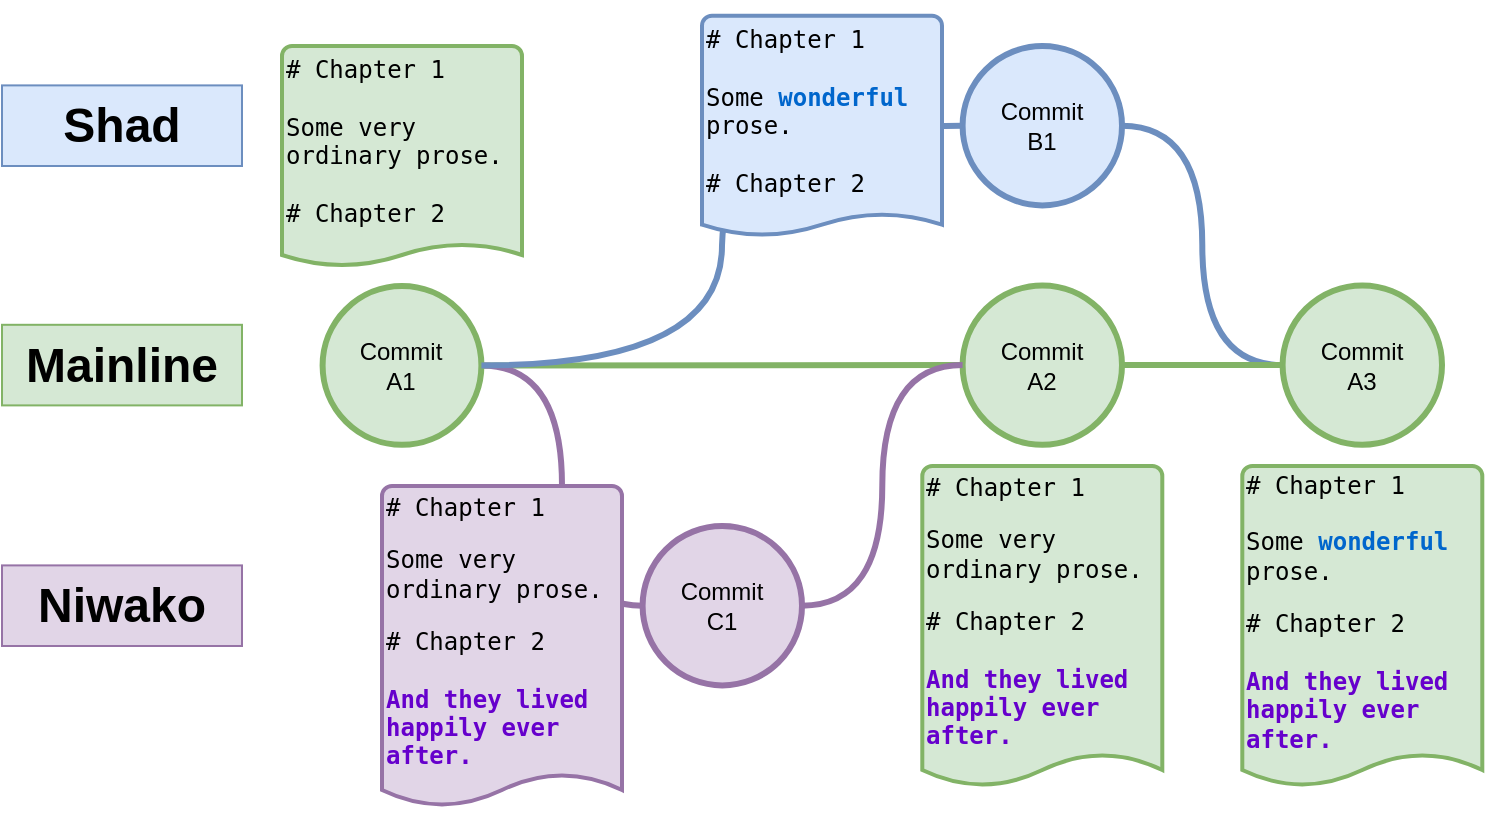 <mxfile version="13.5.1" type="device"><diagram id="1vah80A7K6ktCt1jhF-4" name="Page-1"><mxGraphModel dx="1106" dy="1003" grid="1" gridSize="10" guides="1" tooltips="1" connect="1" arrows="1" fold="1" page="1" pageScale="1" pageWidth="850" pageHeight="1100" background="#ffffff" math="0" shadow="0"><root><mxCell id="0"/><mxCell id="1" parent="0"/><mxCell id="AOLq6oSWwO3x8kJIN0Np-1" style="rounded=0;orthogonalLoop=1;jettySize=auto;html=1;exitX=1;exitY=0.5;exitDx=0;exitDy=0;entryX=0;entryY=0.5;entryDx=0;entryDy=0;strokeWidth=3;endArrow=none;endFill=0;fillColor=#d5e8d4;strokeColor=#82b366;" parent="1" source="AOLq6oSWwO3x8kJIN0Np-3" target="AOLq6oSWwO3x8kJIN0Np-7" edge="1"><mxGeometry relative="1" as="geometry"/></mxCell><mxCell id="AOLq6oSWwO3x8kJIN0Np-2" style="edgeStyle=orthogonalEdgeStyle;rounded=0;orthogonalLoop=1;jettySize=auto;html=1;exitX=1;exitY=0.5;exitDx=0;exitDy=0;entryX=0;entryY=0.5;entryDx=0;entryDy=0;strokeWidth=3;curved=1;endArrow=none;endFill=0;fillColor=#e1d5e7;strokeColor=#9673a6;" parent="1" source="AOLq6oSWwO3x8kJIN0Np-3" target="AOLq6oSWwO3x8kJIN0Np-13" edge="1"><mxGeometry relative="1" as="geometry"/></mxCell><mxCell id="AOLq6oSWwO3x8kJIN0Np-3" value="Commit&lt;br&gt;A1" style="ellipse;whiteSpace=wrap;html=1;aspect=fixed;strokeWidth=3;fillColor=#d5e8d4;strokeColor=#82b366;" parent="1" vertex="1"><mxGeometry x="200.3" y="210" width="79.4" height="79.4" as="geometry"/></mxCell><mxCell id="AOLq6oSWwO3x8kJIN0Np-4" value="Commit&lt;br&gt;B1" style="ellipse;whiteSpace=wrap;html=1;aspect=fixed;strokeWidth=3;fillColor=#dae8fc;strokeColor=#6c8ebf;" parent="1" vertex="1"><mxGeometry x="520.3" y="90" width="79.7" height="79.7" as="geometry"/></mxCell><mxCell id="AOLq6oSWwO3x8kJIN0Np-5" style="edgeStyle=orthogonalEdgeStyle;rounded=0;orthogonalLoop=1;jettySize=auto;html=1;entryX=0;entryY=0.5;entryDx=0;entryDy=0;endArrow=none;endFill=0;strokeColor=#6c8ebf;strokeWidth=3;curved=1;exitX=1;exitY=0.5;exitDx=0;exitDy=0;fillColor=#dae8fc;" parent="1" source="AOLq6oSWwO3x8kJIN0Np-4" target="AOLq6oSWwO3x8kJIN0Np-8" edge="1"><mxGeometry relative="1" as="geometry"><mxPoint x="600" y="129.85" as="sourcePoint"/></mxGeometry></mxCell><mxCell id="AOLq6oSWwO3x8kJIN0Np-6" value="" style="endArrow=none;html=1;strokeWidth=3;entryX=0;entryY=0.5;exitX=1;exitY=0.5;edgeStyle=orthogonalEdgeStyle;curved=1;fillColor=#dae8fc;strokeColor=#6c8ebf;" parent="1" source="AOLq6oSWwO3x8kJIN0Np-3" target="AOLq6oSWwO3x8kJIN0Np-4" edge="1"><mxGeometry width="50" height="50" relative="1" as="geometry"><mxPoint x="250.3" y="219.7" as="sourcePoint"/><mxPoint x="300.3" y="169.7" as="targetPoint"/></mxGeometry></mxCell><mxCell id="AOLq6oSWwO3x8kJIN0Np-7" value="Commit&lt;br&gt;A2" style="ellipse;whiteSpace=wrap;html=1;aspect=fixed;strokeWidth=3;fillColor=#d5e8d4;strokeColor=#82b366;" parent="1" vertex="1"><mxGeometry x="520.3" y="209.7" width="79.7" height="79.7" as="geometry"/></mxCell><mxCell id="AOLq6oSWwO3x8kJIN0Np-8" value="Commit&lt;br&gt;A3" style="ellipse;whiteSpace=wrap;html=1;aspect=fixed;strokeWidth=3;fillColor=#d5e8d4;strokeColor=#82b366;" parent="1" vertex="1"><mxGeometry x="680.3" y="209.7" width="79.7" height="79.7" as="geometry"/></mxCell><mxCell id="AOLq6oSWwO3x8kJIN0Np-9" value="" style="endArrow=none;html=1;entryX=0;entryY=0.5;strokeWidth=3;endFill=0;exitX=1;exitY=0.5;exitDx=0;exitDy=0;fillColor=#d5e8d4;strokeColor=#82b366;" parent="1" source="AOLq6oSWwO3x8kJIN0Np-7" target="AOLq6oSWwO3x8kJIN0Np-8" edge="1"><mxGeometry width="50" height="50" relative="1" as="geometry"><mxPoint x="630.3" y="280" as="sourcePoint"/><mxPoint x="500.6" y="289.4" as="targetPoint"/></mxGeometry></mxCell><mxCell id="AOLq6oSWwO3x8kJIN0Np-12" style="edgeStyle=orthogonalEdgeStyle;curved=1;rounded=0;orthogonalLoop=1;jettySize=auto;html=1;exitX=1;exitY=0.5;exitDx=0;exitDy=0;entryX=0;entryY=0.5;entryDx=0;entryDy=0;endArrow=none;endFill=0;strokeWidth=3;fillColor=#e1d5e7;strokeColor=#9673a6;" parent="1" source="AOLq6oSWwO3x8kJIN0Np-13" target="AOLq6oSWwO3x8kJIN0Np-7" edge="1"><mxGeometry relative="1" as="geometry"/></mxCell><mxCell id="AOLq6oSWwO3x8kJIN0Np-13" value="Commit&lt;br&gt;C1" style="ellipse;whiteSpace=wrap;html=1;aspect=fixed;strokeWidth=3;fillColor=#e1d5e7;strokeColor=#9673a6;" parent="1" vertex="1"><mxGeometry x="360.3" y="330" width="79.7" height="79.7" as="geometry"/></mxCell><mxCell id="AOLq6oSWwO3x8kJIN0Np-14" value="&lt;p style=&quot;line-height: 40%&quot;&gt;&lt;/p&gt;&lt;pre&gt;#&amp;nbsp;Chapter 1&lt;br&gt;&lt;br&gt;Some very&lt;br&gt;ordinary prose.&lt;br&gt;&lt;br&gt;# Chapter 2&lt;br&gt;&lt;br&gt;&lt;/pre&gt;&lt;p&gt;&lt;/p&gt;" style="strokeWidth=2;html=1;shape=mxgraph.flowchart.document2;whiteSpace=wrap;size=0.1;align=left;labelPadding=0;fillColor=#d5e8d4;strokeColor=#82b366;" parent="1" vertex="1"><mxGeometry x="180" y="90" width="120" height="110" as="geometry"/></mxCell><mxCell id="AOLq6oSWwO3x8kJIN0Np-15" value="&lt;p style=&quot;line-height: 40%&quot;&gt;&lt;/p&gt;&lt;pre&gt;#&amp;nbsp;Chapter 1&lt;br&gt;&lt;pre&gt;Some very&lt;br&gt;ordinary prose.&lt;br&gt;&lt;/pre&gt;# Chapter 2&lt;br&gt;&lt;br&gt;&lt;font color=&quot;#6600cc&quot;&gt;&lt;b&gt;And they lived&lt;br&gt;happily ever&lt;br&gt;after.&lt;br&gt;&lt;/b&gt;&lt;/font&gt;&lt;br&gt;&lt;/pre&gt;&lt;p&gt;&lt;/p&gt;" style="strokeWidth=2;html=1;shape=mxgraph.flowchart.document2;whiteSpace=wrap;size=0.1;align=left;labelPadding=0;labelBorderColor=none;fillColor=#e1d5e7;strokeColor=#9673a6;" parent="1" vertex="1"><mxGeometry x="230.0" y="310" width="120" height="160" as="geometry"/></mxCell><mxCell id="AOLq6oSWwO3x8kJIN0Np-16" value="&lt;p style=&quot;line-height: 40%&quot;&gt;&lt;/p&gt;&lt;pre&gt;#&amp;nbsp;Chapter 1&lt;br&gt;&lt;br&gt;Some &lt;b&gt;&lt;font color=&quot;#0066cc&quot;&gt;wonderful&lt;/font&gt;&lt;/b&gt;&lt;br&gt;prose.&lt;br&gt;&lt;br&gt;# Chapter 2&lt;br&gt;&lt;br&gt;&lt;/pre&gt;&lt;p&gt;&lt;/p&gt;" style="strokeWidth=2;html=1;shape=mxgraph.flowchart.document2;whiteSpace=wrap;size=0.1;align=left;labelPadding=0;fillColor=#dae8fc;strokeColor=#6c8ebf;" parent="1" vertex="1"><mxGeometry x="390.0" y="74.85" width="120" height="110" as="geometry"/></mxCell><mxCell id="AOLq6oSWwO3x8kJIN0Np-17" value="&lt;p style=&quot;line-height: 40%&quot;&gt;&lt;/p&gt;&lt;pre&gt;#&amp;nbsp;Chapter 1&lt;br&gt;&lt;pre&gt;Some very&lt;br&gt;ordinary prose.&lt;/pre&gt;# Chapter 2&lt;br&gt;&lt;br&gt;&lt;font color=&quot;#6600cc&quot;&gt;&lt;b&gt;And they lived&lt;br&gt;happily ever&lt;br&gt;after.&lt;/b&gt;&lt;/font&gt;&lt;br&gt;&lt;br&gt;&lt;/pre&gt;&lt;p&gt;&lt;/p&gt;" style="strokeWidth=2;html=1;shape=mxgraph.flowchart.document2;whiteSpace=wrap;size=0.1;align=left;labelPadding=0;fillColor=#d5e8d4;strokeColor=#82b366;" parent="1" vertex="1"><mxGeometry x="500.15" y="300" width="120" height="160" as="geometry"/></mxCell><mxCell id="AOLq6oSWwO3x8kJIN0Np-18" value="&lt;p style=&quot;line-height: 40%&quot;&gt;&lt;/p&gt;&lt;pre&gt;#&amp;nbsp;Chapter 1&lt;br&gt;&lt;br&gt;Some &lt;font color=&quot;#0066cc&quot;&gt;&lt;b&gt;wonderful&lt;br&gt;&lt;/b&gt;&lt;/font&gt;prose.&lt;/pre&gt;&lt;pre&gt;# Chapter 2&lt;br&gt;&lt;br&gt;&lt;font color=&quot;#6600cc&quot;&gt;&lt;b&gt;And they lived&lt;br&gt;happily ever&lt;br&gt;after.&lt;br&gt;&lt;/b&gt;&lt;/font&gt;&lt;br&gt;&lt;/pre&gt;&lt;p&gt;&lt;/p&gt;" style="strokeWidth=2;html=1;shape=mxgraph.flowchart.document2;whiteSpace=wrap;size=0.1;align=left;labelPadding=0;fillColor=#d5e8d4;strokeColor=#82b366;" parent="1" vertex="1"><mxGeometry x="660.15" y="300" width="120" height="160" as="geometry"/></mxCell><mxCell id="AOLq6oSWwO3x8kJIN0Np-19" value="&lt;h1&gt;Mainline&lt;/h1&gt;" style="text;html=1;strokeColor=#82b366;fillColor=#d5e8d4;align=center;verticalAlign=middle;whiteSpace=wrap;rounded=0;" parent="1" vertex="1"><mxGeometry x="40" y="229.4" width="120" height="40.3" as="geometry"/></mxCell><mxCell id="AOLq6oSWwO3x8kJIN0Np-20" value="&lt;h1&gt;Shad&lt;/h1&gt;" style="text;html=1;strokeColor=#6c8ebf;fillColor=#dae8fc;align=center;verticalAlign=middle;whiteSpace=wrap;rounded=0;" parent="1" vertex="1"><mxGeometry x="40" y="109.7" width="120" height="40.3" as="geometry"/></mxCell><mxCell id="AOLq6oSWwO3x8kJIN0Np-21" value="&lt;h1&gt;Niwako&lt;/h1&gt;" style="text;html=1;strokeColor=#9673a6;fillColor=#e1d5e7;align=center;verticalAlign=middle;whiteSpace=wrap;rounded=0;" parent="1" vertex="1"><mxGeometry x="40" y="349.7" width="120" height="40.3" as="geometry"/></mxCell></root></mxGraphModel></diagram></mxfile>